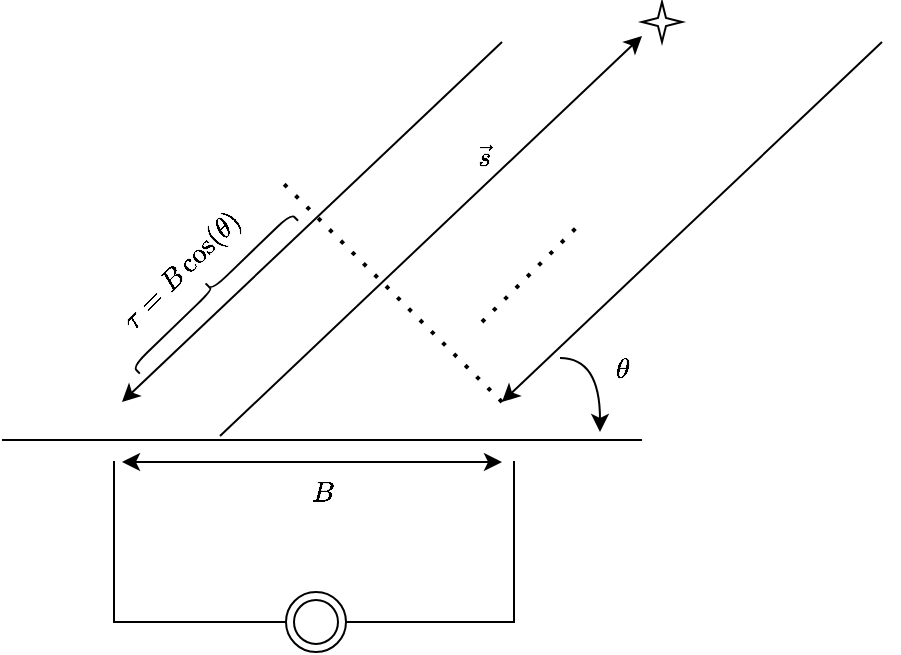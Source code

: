 <mxfile version="24.0.7" type="github">
  <diagram name="Page-1" id="Uey1eP7v3raOa8SfktkP">
    <mxGraphModel dx="988" dy="527" grid="1" gridSize="10" guides="1" tooltips="1" connect="1" arrows="1" fold="1" page="1" pageScale="1" pageWidth="850" pageHeight="1100" math="1" shadow="0">
      <root>
        <mxCell id="0" />
        <mxCell id="1" parent="0" />
        <mxCell id="7KTQNLXFav_vAfD9PksO-1" value="" style="endArrow=classic;html=1;rounded=0;" parent="1" edge="1">
          <mxGeometry width="50" height="50" relative="1" as="geometry">
            <mxPoint x="370" y="510" as="sourcePoint" />
            <mxPoint x="180" y="690" as="targetPoint" />
          </mxGeometry>
        </mxCell>
        <mxCell id="7KTQNLXFav_vAfD9PksO-2" value="" style="endArrow=classic;html=1;rounded=0;" parent="1" edge="1">
          <mxGeometry width="50" height="50" relative="1" as="geometry">
            <mxPoint x="560" y="510" as="sourcePoint" />
            <mxPoint x="370" y="690" as="targetPoint" />
          </mxGeometry>
        </mxCell>
        <mxCell id="7KTQNLXFav_vAfD9PksO-4" value="" style="verticalLabelPosition=bottom;verticalAlign=top;html=1;shape=mxgraph.basic.4_point_star_2;dx=0.8;" parent="1" vertex="1">
          <mxGeometry x="440" y="490" width="20" height="20" as="geometry" />
        </mxCell>
        <mxCell id="7KTQNLXFav_vAfD9PksO-5" value="" style="endArrow=none;dashed=1;html=1;dashPattern=1 3;strokeWidth=2;rounded=0;" parent="1" edge="1">
          <mxGeometry width="50" height="50" relative="1" as="geometry">
            <mxPoint x="370" y="690" as="sourcePoint" />
            <mxPoint x="260" y="580" as="targetPoint" />
          </mxGeometry>
        </mxCell>
        <mxCell id="7KTQNLXFav_vAfD9PksO-6" value="" style="shape=curlyBracket;whiteSpace=wrap;html=1;rounded=1;labelPosition=left;verticalLabelPosition=middle;align=right;verticalAlign=middle;rotation=46;" parent="1" vertex="1">
          <mxGeometry x="220" y="579" width="10" height="110" as="geometry" />
        </mxCell>
        <mxCell id="7KTQNLXFav_vAfD9PksO-8" value="" style="endArrow=none;html=1;rounded=0;" parent="1" edge="1">
          <mxGeometry width="50" height="50" relative="1" as="geometry">
            <mxPoint x="120" y="709" as="sourcePoint" />
            <mxPoint x="440" y="709" as="targetPoint" />
          </mxGeometry>
        </mxCell>
        <mxCell id="7KTQNLXFav_vAfD9PksO-10" value="" style="shape=image;html=1;verticalAlign=top;verticalLabelPosition=bottom;labelBackgroundColor=#ffffff;imageAspect=0;aspect=fixed;image=https://cdn3.iconfinder.com/data/icons/school-172/512/astronomy_science_telescope_observation-128.png" parent="1" vertex="1">
          <mxGeometry x="170" y="689" width="18" height="18" as="geometry" />
        </mxCell>
        <mxCell id="7KTQNLXFav_vAfD9PksO-11" value="" style="shape=image;html=1;verticalAlign=top;verticalLabelPosition=bottom;labelBackgroundColor=#ffffff;imageAspect=0;aspect=fixed;image=https://cdn3.iconfinder.com/data/icons/school-172/512/astronomy_science_telescope_observation-128.png" parent="1" vertex="1">
          <mxGeometry x="360" y="689" width="18" height="18" as="geometry" />
        </mxCell>
        <mxCell id="7KTQNLXFav_vAfD9PksO-12" value="" style="endArrow=classic;startArrow=classic;html=1;rounded=0;" parent="1" edge="1">
          <mxGeometry width="50" height="50" relative="1" as="geometry">
            <mxPoint x="180" y="720" as="sourcePoint" />
            <mxPoint x="370" y="720" as="targetPoint" />
          </mxGeometry>
        </mxCell>
        <mxCell id="7KTQNLXFav_vAfD9PksO-14" value="&lt;div&gt;$$ \tau = B\cos(\theta) $$&lt;/div&gt;" style="text;html=1;align=center;verticalAlign=middle;whiteSpace=wrap;rounded=0;rotation=-45;" parent="1" vertex="1">
          <mxGeometry x="180" y="610" width="60" height="30" as="geometry" />
        </mxCell>
        <mxCell id="7KTQNLXFav_vAfD9PksO-16" value="&lt;div&gt;$$B$$&lt;/div&gt;" style="text;html=1;align=center;verticalAlign=middle;whiteSpace=wrap;rounded=0;" parent="1" vertex="1">
          <mxGeometry x="250" y="720" width="60" height="30" as="geometry" />
        </mxCell>
        <mxCell id="7KTQNLXFav_vAfD9PksO-19" value="" style="curved=1;endArrow=classic;html=1;rounded=0;" parent="1" edge="1">
          <mxGeometry width="50" height="50" relative="1" as="geometry">
            <mxPoint x="399" y="668" as="sourcePoint" />
            <mxPoint x="419" y="705" as="targetPoint" />
            <Array as="points">
              <mxPoint x="419" y="668" />
            </Array>
          </mxGeometry>
        </mxCell>
        <mxCell id="7KTQNLXFav_vAfD9PksO-20" value="&lt;div&gt;$$ \theta $$&lt;/div&gt;" style="text;html=1;align=center;verticalAlign=middle;whiteSpace=wrap;rounded=0;" parent="1" vertex="1">
          <mxGeometry x="400" y="659" width="60" height="30" as="geometry" />
        </mxCell>
        <mxCell id="7KTQNLXFav_vAfD9PksO-21" value="" style="shape=partialRectangle;whiteSpace=wrap;html=1;bottom=1;right=1;left=1;top=0;fillColor=none;routingCenterX=-0.5;" parent="1" vertex="1">
          <mxGeometry x="176" y="720" width="200" height="80" as="geometry" />
        </mxCell>
        <mxCell id="7KTQNLXFav_vAfD9PksO-22" value="" style="ellipse;shape=doubleEllipse;whiteSpace=wrap;html=1;aspect=fixed;" parent="1" vertex="1">
          <mxGeometry x="262" y="785" width="30" height="30" as="geometry" />
        </mxCell>
        <mxCell id="NkJb3o608pkPtY_OuwA3-1" value="" style="endArrow=classic;html=1;rounded=0;" edge="1" parent="1">
          <mxGeometry width="50" height="50" relative="1" as="geometry">
            <mxPoint x="229" y="707" as="sourcePoint" />
            <mxPoint x="440" y="507" as="targetPoint" />
          </mxGeometry>
        </mxCell>
        <mxCell id="NkJb3o608pkPtY_OuwA3-2" value="&lt;div&gt;$$ \vec{s} $$&lt;/div&gt;" style="text;html=1;align=center;verticalAlign=middle;whiteSpace=wrap;rounded=0;rotation=0;" vertex="1" parent="1">
          <mxGeometry x="356" y="567" width="10" as="geometry" />
        </mxCell>
        <mxCell id="NkJb3o608pkPtY_OuwA3-13" value="" style="endArrow=none;dashed=1;html=1;dashPattern=1 3;strokeWidth=2;rounded=0;" edge="1" parent="1">
          <mxGeometry width="50" height="50" relative="1" as="geometry">
            <mxPoint x="360" y="650" as="sourcePoint" />
            <mxPoint x="410" y="600" as="targetPoint" />
          </mxGeometry>
        </mxCell>
      </root>
    </mxGraphModel>
  </diagram>
</mxfile>
